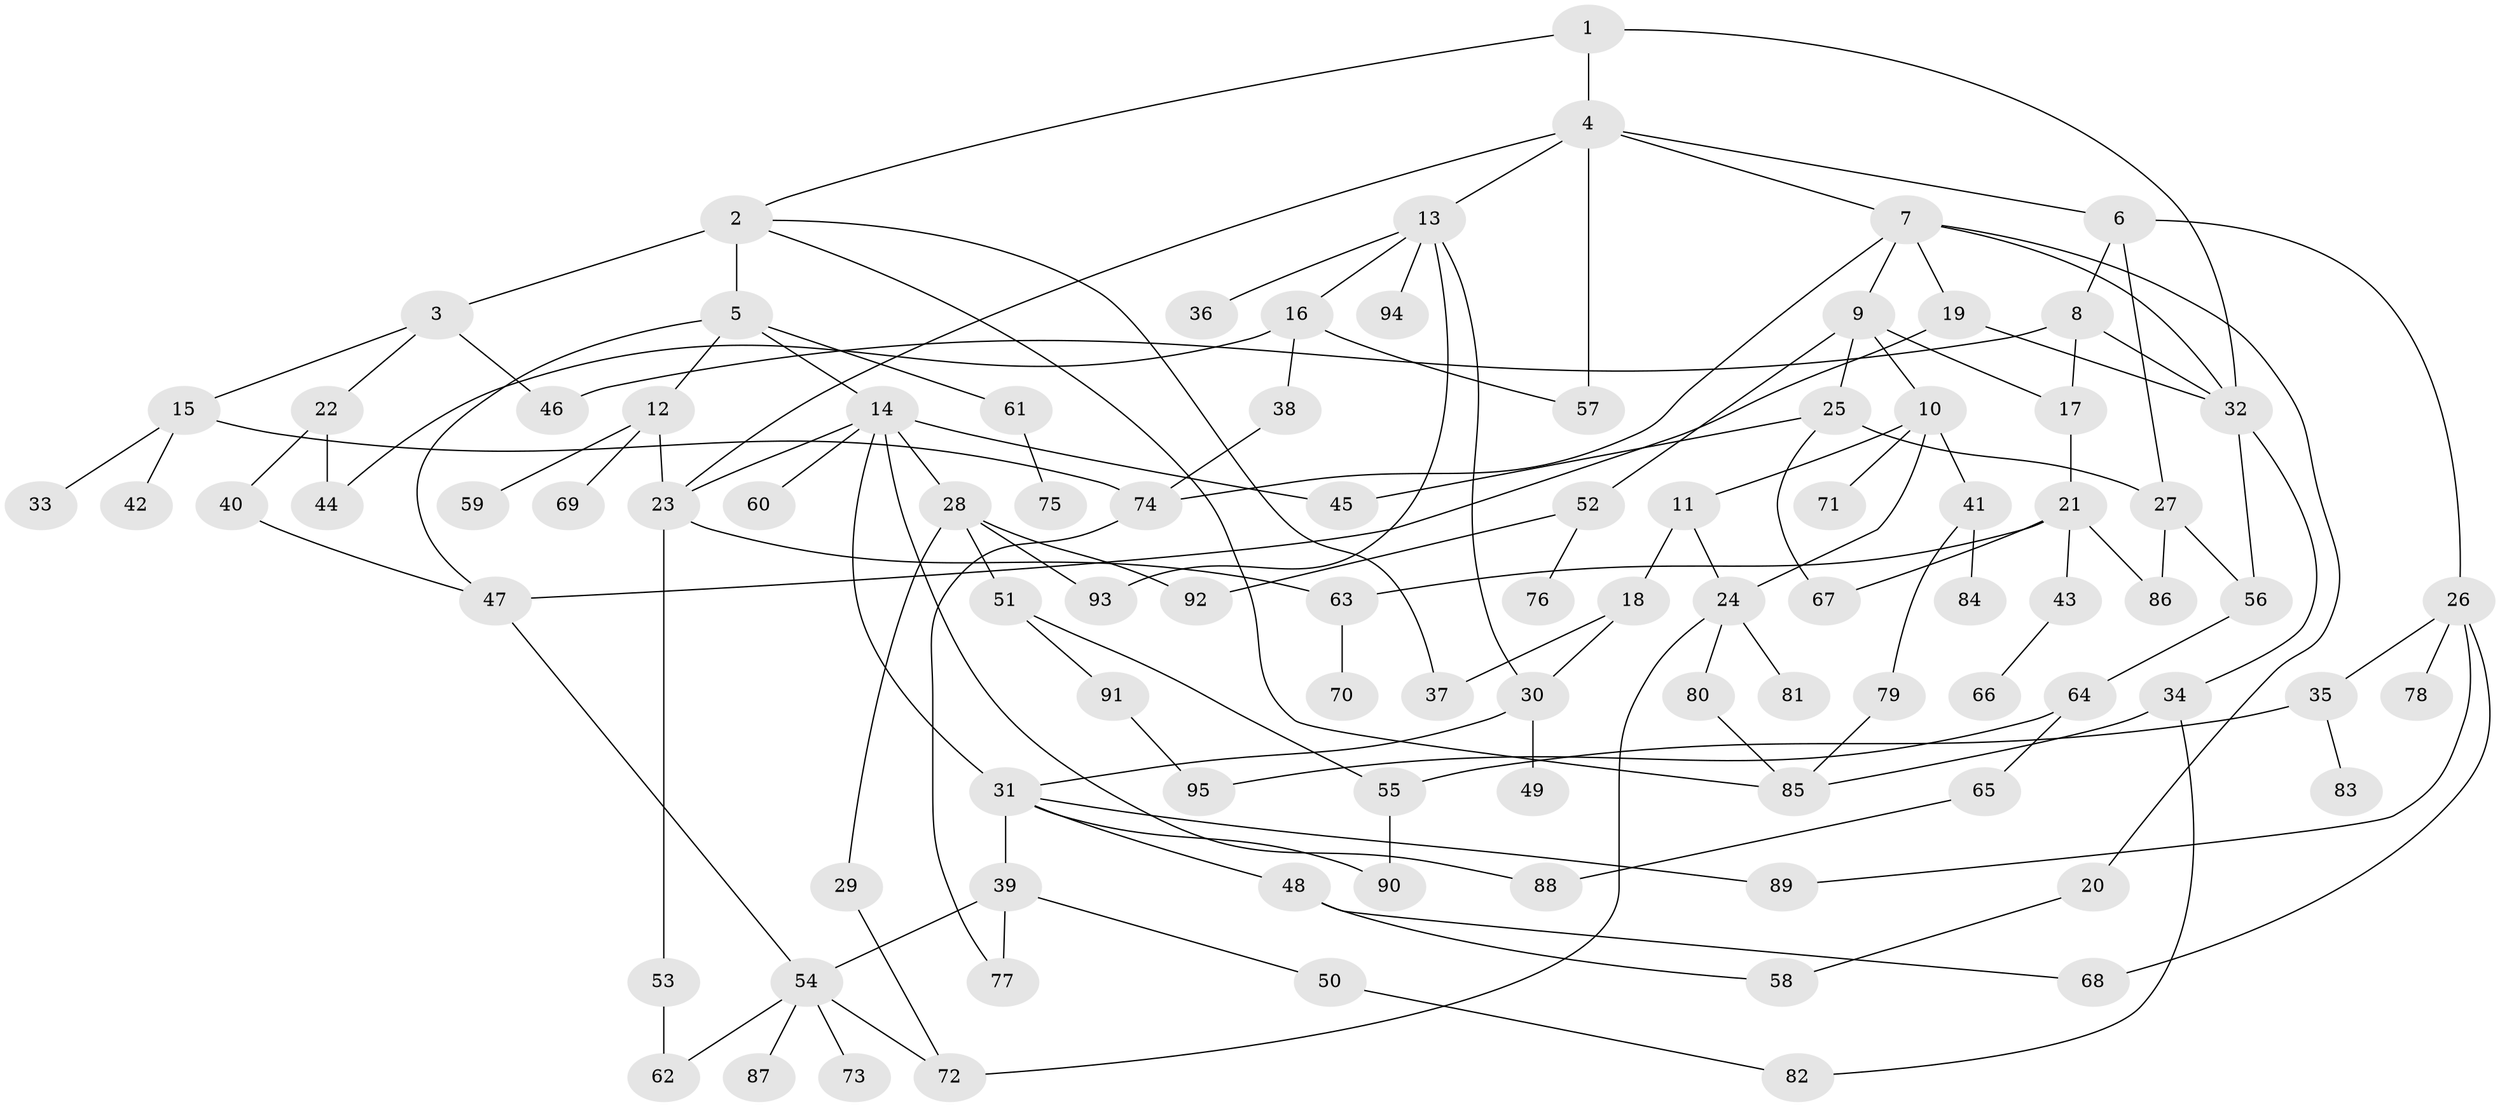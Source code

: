 // Generated by graph-tools (version 1.1) at 2025/10/02/27/25 16:10:55]
// undirected, 95 vertices, 135 edges
graph export_dot {
graph [start="1"]
  node [color=gray90,style=filled];
  1;
  2;
  3;
  4;
  5;
  6;
  7;
  8;
  9;
  10;
  11;
  12;
  13;
  14;
  15;
  16;
  17;
  18;
  19;
  20;
  21;
  22;
  23;
  24;
  25;
  26;
  27;
  28;
  29;
  30;
  31;
  32;
  33;
  34;
  35;
  36;
  37;
  38;
  39;
  40;
  41;
  42;
  43;
  44;
  45;
  46;
  47;
  48;
  49;
  50;
  51;
  52;
  53;
  54;
  55;
  56;
  57;
  58;
  59;
  60;
  61;
  62;
  63;
  64;
  65;
  66;
  67;
  68;
  69;
  70;
  71;
  72;
  73;
  74;
  75;
  76;
  77;
  78;
  79;
  80;
  81;
  82;
  83;
  84;
  85;
  86;
  87;
  88;
  89;
  90;
  91;
  92;
  93;
  94;
  95;
  1 -- 2;
  1 -- 4;
  1 -- 32;
  2 -- 3;
  2 -- 5;
  2 -- 37;
  2 -- 85;
  3 -- 15;
  3 -- 22;
  3 -- 46;
  4 -- 6;
  4 -- 7;
  4 -- 13;
  4 -- 57;
  4 -- 23;
  5 -- 12;
  5 -- 14;
  5 -- 47;
  5 -- 61;
  6 -- 8;
  6 -- 26;
  6 -- 27;
  7 -- 9;
  7 -- 19;
  7 -- 20;
  7 -- 32;
  7 -- 74;
  8 -- 17;
  8 -- 46;
  8 -- 32;
  9 -- 10;
  9 -- 25;
  9 -- 52;
  9 -- 17;
  10 -- 11;
  10 -- 24;
  10 -- 41;
  10 -- 71;
  11 -- 18;
  11 -- 24;
  12 -- 23;
  12 -- 59;
  12 -- 69;
  13 -- 16;
  13 -- 30;
  13 -- 36;
  13 -- 93;
  13 -- 94;
  14 -- 28;
  14 -- 31;
  14 -- 45;
  14 -- 60;
  14 -- 88;
  14 -- 23;
  15 -- 33;
  15 -- 42;
  15 -- 74;
  16 -- 38;
  16 -- 44;
  16 -- 57;
  17 -- 21;
  18 -- 37;
  18 -- 30;
  19 -- 32;
  19 -- 47;
  20 -- 58;
  21 -- 43;
  21 -- 67;
  21 -- 63;
  21 -- 86;
  22 -- 40;
  22 -- 44;
  23 -- 53;
  23 -- 63;
  24 -- 80;
  24 -- 81;
  24 -- 72;
  25 -- 27;
  25 -- 67;
  25 -- 45;
  26 -- 35;
  26 -- 78;
  26 -- 89;
  26 -- 68;
  27 -- 56;
  27 -- 86;
  28 -- 29;
  28 -- 51;
  28 -- 92;
  28 -- 93;
  29 -- 72;
  30 -- 49;
  30 -- 31;
  31 -- 39;
  31 -- 48;
  31 -- 90;
  31 -- 89;
  32 -- 34;
  32 -- 56;
  34 -- 82;
  34 -- 85;
  35 -- 55;
  35 -- 83;
  38 -- 74;
  39 -- 50;
  39 -- 54;
  39 -- 77;
  40 -- 47;
  41 -- 79;
  41 -- 84;
  43 -- 66;
  47 -- 54;
  48 -- 58;
  48 -- 68;
  50 -- 82;
  51 -- 91;
  51 -- 55;
  52 -- 76;
  52 -- 92;
  53 -- 62;
  54 -- 73;
  54 -- 87;
  54 -- 62;
  54 -- 72;
  55 -- 90;
  56 -- 64;
  61 -- 75;
  63 -- 70;
  64 -- 65;
  64 -- 95;
  65 -- 88;
  74 -- 77;
  79 -- 85;
  80 -- 85;
  91 -- 95;
}
